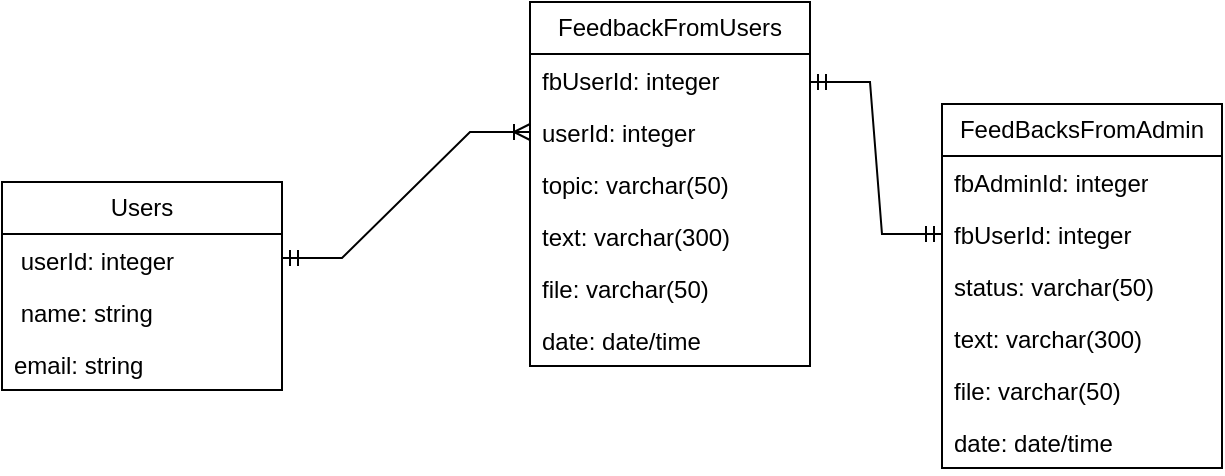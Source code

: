 <mxfile version="24.0.7" type="github">
  <diagram name="Страница — 1" id="tcejFWrHZNX2yla4_RFj">
    <mxGraphModel dx="1050" dy="530" grid="1" gridSize="10" guides="1" tooltips="1" connect="1" arrows="1" fold="1" page="1" pageScale="1" pageWidth="827" pageHeight="1169" math="0" shadow="0">
      <root>
        <mxCell id="0" />
        <mxCell id="1" parent="0" />
        <mxCell id="MeD8jpsRdm394XFXMJ0W-1" value="Users" style="swimlane;fontStyle=0;childLayout=stackLayout;horizontal=1;startSize=26;fillColor=none;horizontalStack=0;resizeParent=1;resizeParentMax=0;resizeLast=0;collapsible=1;marginBottom=0;whiteSpace=wrap;html=1;" vertex="1" parent="1">
          <mxGeometry x="10" y="210" width="140" height="104" as="geometry" />
        </mxCell>
        <mxCell id="MeD8jpsRdm394XFXMJ0W-2" value="&amp;nbsp;userId: integer" style="text;strokeColor=none;fillColor=none;align=left;verticalAlign=top;spacingLeft=4;spacingRight=4;overflow=hidden;rotatable=0;points=[[0,0.5],[1,0.5]];portConstraint=eastwest;whiteSpace=wrap;html=1;" vertex="1" parent="MeD8jpsRdm394XFXMJ0W-1">
          <mxGeometry y="26" width="140" height="26" as="geometry" />
        </mxCell>
        <mxCell id="MeD8jpsRdm394XFXMJ0W-3" value="&amp;nbsp;name: string" style="text;strokeColor=none;fillColor=none;align=left;verticalAlign=top;spacingLeft=4;spacingRight=4;overflow=hidden;rotatable=0;points=[[0,0.5],[1,0.5]];portConstraint=eastwest;whiteSpace=wrap;html=1;" vertex="1" parent="MeD8jpsRdm394XFXMJ0W-1">
          <mxGeometry y="52" width="140" height="26" as="geometry" />
        </mxCell>
        <mxCell id="MeD8jpsRdm394XFXMJ0W-4" value="email: string" style="text;strokeColor=none;fillColor=none;align=left;verticalAlign=top;spacingLeft=4;spacingRight=4;overflow=hidden;rotatable=0;points=[[0,0.5],[1,0.5]];portConstraint=eastwest;whiteSpace=wrap;html=1;" vertex="1" parent="MeD8jpsRdm394XFXMJ0W-1">
          <mxGeometry y="78" width="140" height="26" as="geometry" />
        </mxCell>
        <mxCell id="MeD8jpsRdm394XFXMJ0W-5" value="FeedbackFromUsers" style="swimlane;fontStyle=0;childLayout=stackLayout;horizontal=1;startSize=26;fillColor=none;horizontalStack=0;resizeParent=1;resizeParentMax=0;resizeLast=0;collapsible=1;marginBottom=0;whiteSpace=wrap;html=1;" vertex="1" parent="1">
          <mxGeometry x="274" y="120" width="140" height="182" as="geometry" />
        </mxCell>
        <mxCell id="MeD8jpsRdm394XFXMJ0W-6" value="fbUserId: integer" style="text;strokeColor=none;fillColor=none;align=left;verticalAlign=top;spacingLeft=4;spacingRight=4;overflow=hidden;rotatable=0;points=[[0,0.5],[1,0.5]];portConstraint=eastwest;whiteSpace=wrap;html=1;" vertex="1" parent="MeD8jpsRdm394XFXMJ0W-5">
          <mxGeometry y="26" width="140" height="26" as="geometry" />
        </mxCell>
        <mxCell id="MeD8jpsRdm394XFXMJ0W-15" value="userId: integer" style="text;strokeColor=none;fillColor=none;align=left;verticalAlign=top;spacingLeft=4;spacingRight=4;overflow=hidden;rotatable=0;points=[[0,0.5],[1,0.5]];portConstraint=eastwest;whiteSpace=wrap;html=1;" vertex="1" parent="MeD8jpsRdm394XFXMJ0W-5">
          <mxGeometry y="52" width="140" height="26" as="geometry" />
        </mxCell>
        <mxCell id="MeD8jpsRdm394XFXMJ0W-7" value="topic: varchar(50)" style="text;strokeColor=none;fillColor=none;align=left;verticalAlign=top;spacingLeft=4;spacingRight=4;overflow=hidden;rotatable=0;points=[[0,0.5],[1,0.5]];portConstraint=eastwest;whiteSpace=wrap;html=1;" vertex="1" parent="MeD8jpsRdm394XFXMJ0W-5">
          <mxGeometry y="78" width="140" height="26" as="geometry" />
        </mxCell>
        <mxCell id="MeD8jpsRdm394XFXMJ0W-8" value="text: varchar(300)" style="text;strokeColor=none;fillColor=none;align=left;verticalAlign=top;spacingLeft=4;spacingRight=4;overflow=hidden;rotatable=0;points=[[0,0.5],[1,0.5]];portConstraint=eastwest;whiteSpace=wrap;html=1;" vertex="1" parent="MeD8jpsRdm394XFXMJ0W-5">
          <mxGeometry y="104" width="140" height="26" as="geometry" />
        </mxCell>
        <mxCell id="MeD8jpsRdm394XFXMJ0W-13" value="file: varchar(50)" style="text;strokeColor=none;fillColor=none;align=left;verticalAlign=top;spacingLeft=4;spacingRight=4;overflow=hidden;rotatable=0;points=[[0,0.5],[1,0.5]];portConstraint=eastwest;whiteSpace=wrap;html=1;" vertex="1" parent="MeD8jpsRdm394XFXMJ0W-5">
          <mxGeometry y="130" width="140" height="26" as="geometry" />
        </mxCell>
        <mxCell id="MeD8jpsRdm394XFXMJ0W-22" value="date: date/time" style="text;strokeColor=none;fillColor=none;align=left;verticalAlign=top;spacingLeft=4;spacingRight=4;overflow=hidden;rotatable=0;points=[[0,0.5],[1,0.5]];portConstraint=eastwest;whiteSpace=wrap;html=1;" vertex="1" parent="MeD8jpsRdm394XFXMJ0W-5">
          <mxGeometry y="156" width="140" height="26" as="geometry" />
        </mxCell>
        <mxCell id="MeD8jpsRdm394XFXMJ0W-9" value="FeedBacksFromAdmin" style="swimlane;fontStyle=0;childLayout=stackLayout;horizontal=1;startSize=26;fillColor=none;horizontalStack=0;resizeParent=1;resizeParentMax=0;resizeLast=0;collapsible=1;marginBottom=0;whiteSpace=wrap;html=1;" vertex="1" parent="1">
          <mxGeometry x="480" y="171" width="140" height="182" as="geometry" />
        </mxCell>
        <mxCell id="MeD8jpsRdm394XFXMJ0W-10" value="fbAdminId: integer" style="text;strokeColor=none;fillColor=none;align=left;verticalAlign=top;spacingLeft=4;spacingRight=4;overflow=hidden;rotatable=0;points=[[0,0.5],[1,0.5]];portConstraint=eastwest;whiteSpace=wrap;html=1;" vertex="1" parent="MeD8jpsRdm394XFXMJ0W-9">
          <mxGeometry y="26" width="140" height="26" as="geometry" />
        </mxCell>
        <mxCell id="MeD8jpsRdm394XFXMJ0W-16" value="fbUserId: integer" style="text;strokeColor=none;fillColor=none;align=left;verticalAlign=top;spacingLeft=4;spacingRight=4;overflow=hidden;rotatable=0;points=[[0,0.5],[1,0.5]];portConstraint=eastwest;whiteSpace=wrap;html=1;" vertex="1" parent="MeD8jpsRdm394XFXMJ0W-9">
          <mxGeometry y="52" width="140" height="26" as="geometry" />
        </mxCell>
        <mxCell id="MeD8jpsRdm394XFXMJ0W-11" value="status: varchar(50)" style="text;strokeColor=none;fillColor=none;align=left;verticalAlign=top;spacingLeft=4;spacingRight=4;overflow=hidden;rotatable=0;points=[[0,0.5],[1,0.5]];portConstraint=eastwest;whiteSpace=wrap;html=1;" vertex="1" parent="MeD8jpsRdm394XFXMJ0W-9">
          <mxGeometry y="78" width="140" height="26" as="geometry" />
        </mxCell>
        <mxCell id="MeD8jpsRdm394XFXMJ0W-17" value="text: varchar(300)" style="text;strokeColor=none;fillColor=none;align=left;verticalAlign=top;spacingLeft=4;spacingRight=4;overflow=hidden;rotatable=0;points=[[0,0.5],[1,0.5]];portConstraint=eastwest;whiteSpace=wrap;html=1;" vertex="1" parent="MeD8jpsRdm394XFXMJ0W-9">
          <mxGeometry y="104" width="140" height="26" as="geometry" />
        </mxCell>
        <mxCell id="MeD8jpsRdm394XFXMJ0W-12" value="file: varchar(50)" style="text;strokeColor=none;fillColor=none;align=left;verticalAlign=top;spacingLeft=4;spacingRight=4;overflow=hidden;rotatable=0;points=[[0,0.5],[1,0.5]];portConstraint=eastwest;whiteSpace=wrap;html=1;" vertex="1" parent="MeD8jpsRdm394XFXMJ0W-9">
          <mxGeometry y="130" width="140" height="26" as="geometry" />
        </mxCell>
        <mxCell id="MeD8jpsRdm394XFXMJ0W-23" value="date: date/time" style="text;strokeColor=none;fillColor=none;align=left;verticalAlign=top;spacingLeft=4;spacingRight=4;overflow=hidden;rotatable=0;points=[[0,0.5],[1,0.5]];portConstraint=eastwest;whiteSpace=wrap;html=1;" vertex="1" parent="MeD8jpsRdm394XFXMJ0W-9">
          <mxGeometry y="156" width="140" height="26" as="geometry" />
        </mxCell>
        <mxCell id="MeD8jpsRdm394XFXMJ0W-20" value="" style="edgeStyle=entityRelationEdgeStyle;fontSize=12;html=1;endArrow=ERmandOne;startArrow=ERmandOne;rounded=0;" edge="1" parent="1" target="MeD8jpsRdm394XFXMJ0W-16">
          <mxGeometry width="100" height="100" relative="1" as="geometry">
            <mxPoint x="414" y="160" as="sourcePoint" />
            <mxPoint x="514" y="60" as="targetPoint" />
          </mxGeometry>
        </mxCell>
        <mxCell id="MeD8jpsRdm394XFXMJ0W-21" value="" style="edgeStyle=entityRelationEdgeStyle;fontSize=12;html=1;endArrow=ERoneToMany;startArrow=ERmandOne;rounded=0;entryX=0;entryY=0.5;entryDx=0;entryDy=0;" edge="1" parent="1" target="MeD8jpsRdm394XFXMJ0W-15">
          <mxGeometry width="100" height="100" relative="1" as="geometry">
            <mxPoint x="150" y="248" as="sourcePoint" />
            <mxPoint x="250" y="148" as="targetPoint" />
            <Array as="points">
              <mxPoint x="230" y="190" />
            </Array>
          </mxGeometry>
        </mxCell>
      </root>
    </mxGraphModel>
  </diagram>
</mxfile>
